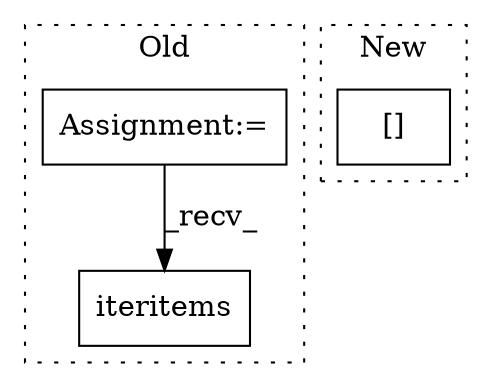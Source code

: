 digraph G {
subgraph cluster0 {
1 [label="iteritems" a="32" s="9620" l="11" shape="box"];
3 [label="Assignment:=" a="7" s="9229" l="10" shape="box"];
label = "Old";
style="dotted";
}
subgraph cluster1 {
2 [label="[]" a="2" s="13491,13508" l="16,1" shape="box"];
label = "New";
style="dotted";
}
3 -> 1 [label="_recv_"];
}